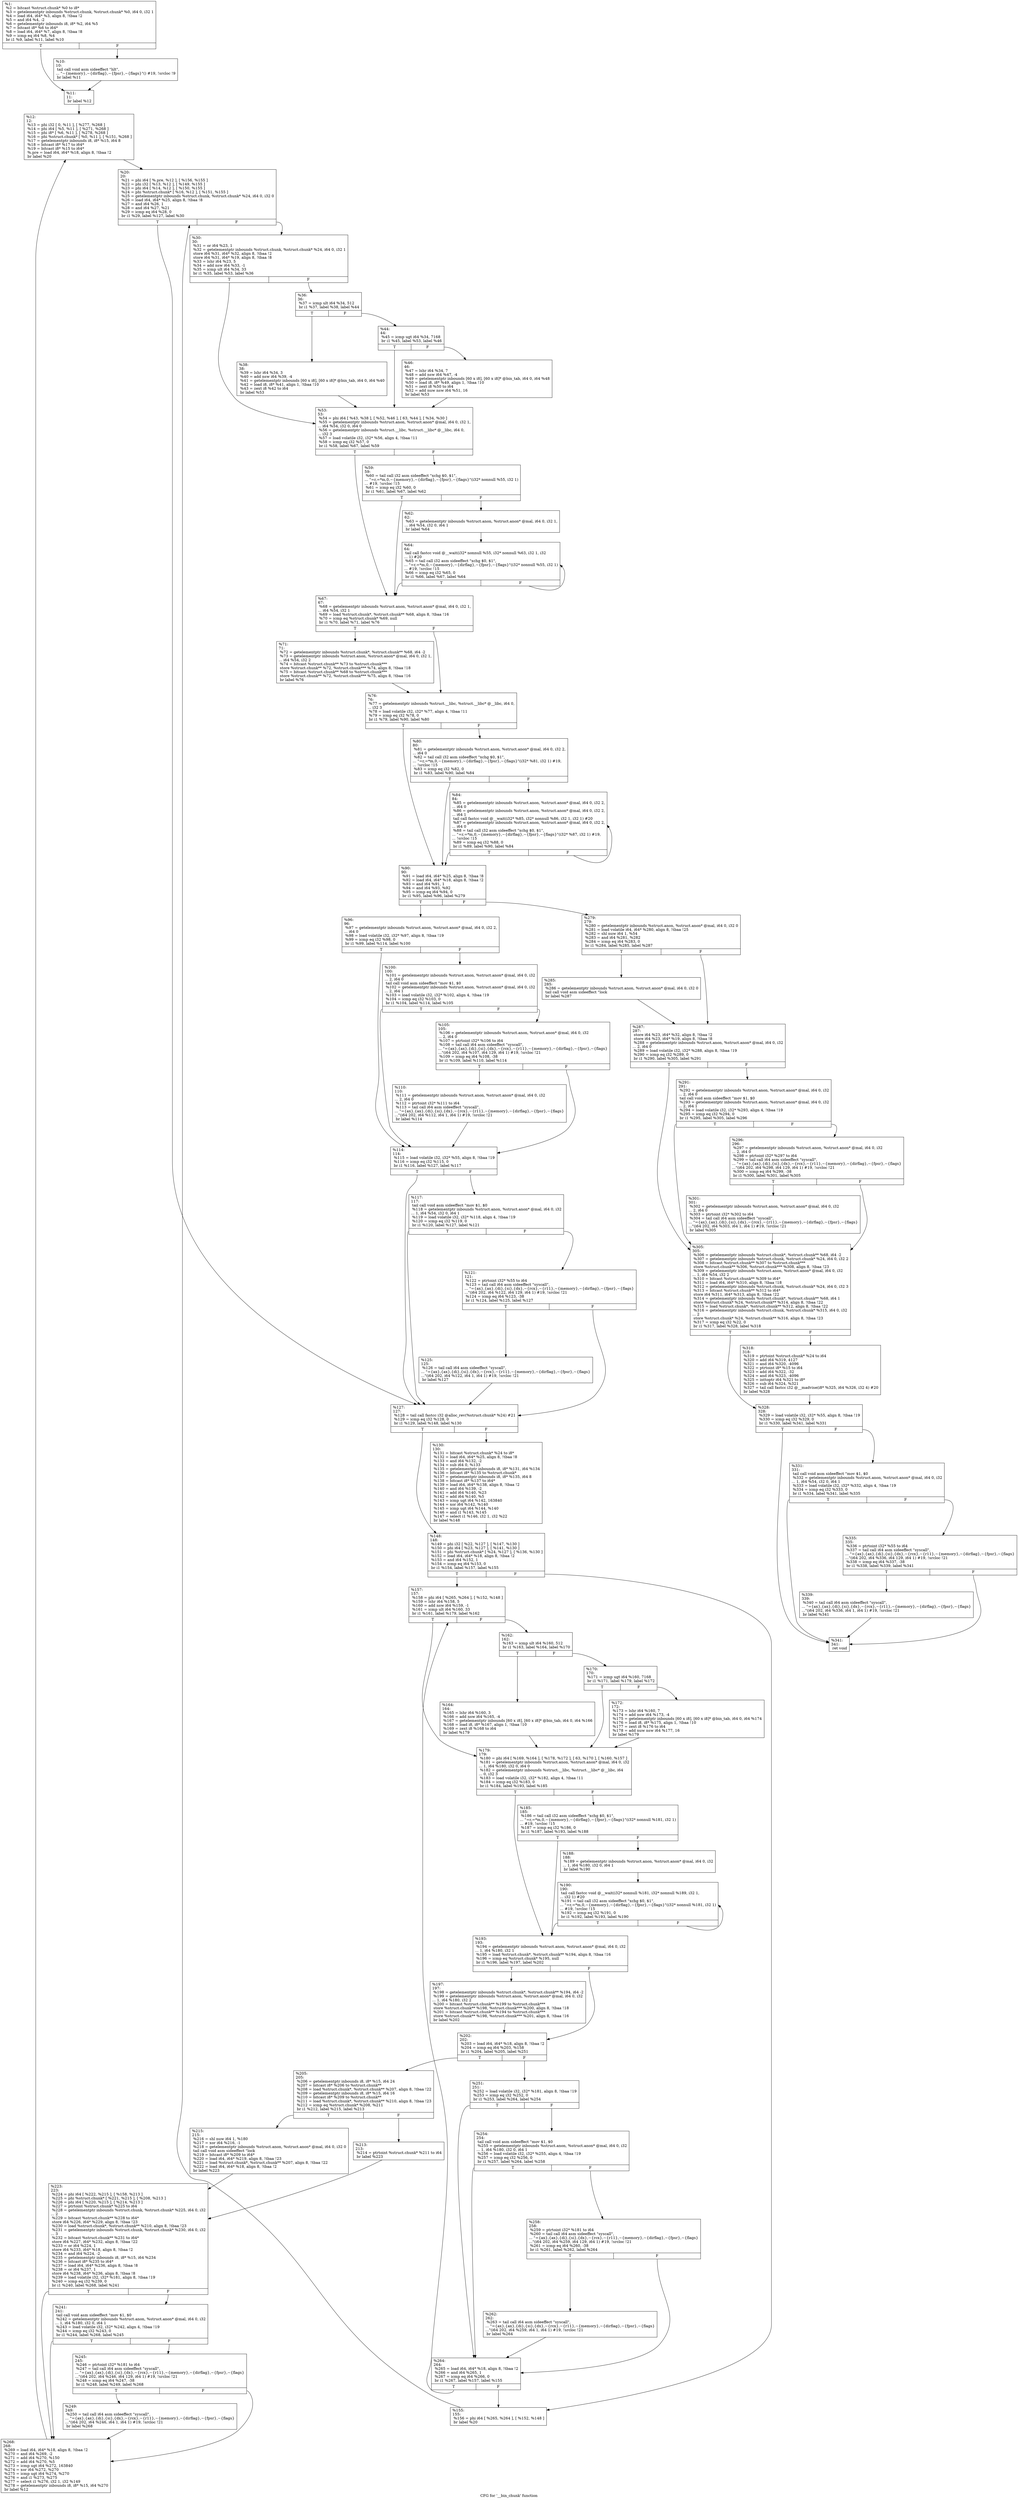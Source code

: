 digraph "CFG for '__bin_chunk' function" {
	label="CFG for '__bin_chunk' function";

	Node0x27e3b00 [shape=record,label="{%1:\l  %2 = bitcast %struct.chunk* %0 to i8*\l  %3 = getelementptr inbounds %struct.chunk, %struct.chunk* %0, i64 0, i32 1\l  %4 = load i64, i64* %3, align 8, !tbaa !2\l  %5 = and i64 %4, -2\l  %6 = getelementptr inbounds i8, i8* %2, i64 %5\l  %7 = bitcast i8* %6 to i64*\l  %8 = load i64, i64* %7, align 8, !tbaa !8\l  %9 = icmp eq i64 %8, %4\l  br i1 %9, label %11, label %10\l|{<s0>T|<s1>F}}"];
	Node0x27e3b00:s0 -> Node0x27e3de0;
	Node0x27e3b00:s1 -> Node0x27e3d90;
	Node0x27e3d90 [shape=record,label="{%10:\l10:                                               \l  tail call void asm sideeffect \"hlt\",\l... \"~\{memory\},~\{dirflag\},~\{fpsr\},~\{flags\}\"() #19, !srcloc !9\l  br label %11\l}"];
	Node0x27e3d90 -> Node0x27e3de0;
	Node0x27e3de0 [shape=record,label="{%11:\l11:                                               \l  br label %12\l}"];
	Node0x27e3de0 -> Node0x27e3e30;
	Node0x27e3e30 [shape=record,label="{%12:\l12:                                               \l  %13 = phi i32 [ 0, %11 ], [ %277, %268 ]\l  %14 = phi i64 [ %5, %11 ], [ %271, %268 ]\l  %15 = phi i8* [ %6, %11 ], [ %278, %268 ]\l  %16 = phi %struct.chunk* [ %0, %11 ], [ %151, %268 ]\l  %17 = getelementptr inbounds i8, i8* %15, i64 8\l  %18 = bitcast i8* %17 to i64*\l  %19 = bitcast i8* %15 to i64*\l  %.pre = load i64, i64* %18, align 8, !tbaa !2\l  br label %20\l}"];
	Node0x27e3e30 -> Node0x27e3e80;
	Node0x27e3e80 [shape=record,label="{%20:\l20:                                               \l  %21 = phi i64 [ %.pre, %12 ], [ %156, %155 ]\l  %22 = phi i32 [ %13, %12 ], [ %149, %155 ]\l  %23 = phi i64 [ %14, %12 ], [ %150, %155 ]\l  %24 = phi %struct.chunk* [ %16, %12 ], [ %151, %155 ]\l  %25 = getelementptr inbounds %struct.chunk, %struct.chunk* %24, i64 0, i32 0\l  %26 = load i64, i64* %25, align 8, !tbaa !8\l  %27 = and i64 %26, 1\l  %28 = and i64 %27, %21\l  %29 = icmp eq i64 %28, 0\l  br i1 %29, label %127, label %30\l|{<s0>T|<s1>F}}"];
	Node0x27e3e80:s0 -> Node0x27e4600;
	Node0x27e3e80:s1 -> Node0x27e3ed0;
	Node0x27e3ed0 [shape=record,label="{%30:\l30:                                               \l  %31 = or i64 %23, 1\l  %32 = getelementptr inbounds %struct.chunk, %struct.chunk* %24, i64 0, i32 1\l  store i64 %31, i64* %32, align 8, !tbaa !2\l  store i64 %31, i64* %19, align 8, !tbaa !8\l  %33 = lshr i64 %23, 5\l  %34 = add nsw i64 %33, -1\l  %35 = icmp ult i64 %34, 33\l  br i1 %35, label %53, label %36\l|{<s0>T|<s1>F}}"];
	Node0x27e3ed0:s0 -> Node0x27e4060;
	Node0x27e3ed0:s1 -> Node0x27e3f20;
	Node0x27e3f20 [shape=record,label="{%36:\l36:                                               \l  %37 = icmp ult i64 %34, 512\l  br i1 %37, label %38, label %44\l|{<s0>T|<s1>F}}"];
	Node0x27e3f20:s0 -> Node0x27e3f70;
	Node0x27e3f20:s1 -> Node0x27e3fc0;
	Node0x27e3f70 [shape=record,label="{%38:\l38:                                               \l  %39 = lshr i64 %34, 3\l  %40 = add nsw i64 %39, -4\l  %41 = getelementptr inbounds [60 x i8], [60 x i8]* @bin_tab, i64 0, i64 %40\l  %42 = load i8, i8* %41, align 1, !tbaa !10\l  %43 = zext i8 %42 to i64\l  br label %53\l}"];
	Node0x27e3f70 -> Node0x27e4060;
	Node0x27e3fc0 [shape=record,label="{%44:\l44:                                               \l  %45 = icmp ugt i64 %34, 7168\l  br i1 %45, label %53, label %46\l|{<s0>T|<s1>F}}"];
	Node0x27e3fc0:s0 -> Node0x27e4060;
	Node0x27e3fc0:s1 -> Node0x27e4010;
	Node0x27e4010 [shape=record,label="{%46:\l46:                                               \l  %47 = lshr i64 %34, 7\l  %48 = add nsw i64 %47, -4\l  %49 = getelementptr inbounds [60 x i8], [60 x i8]* @bin_tab, i64 0, i64 %48\l  %50 = load i8, i8* %49, align 1, !tbaa !10\l  %51 = zext i8 %50 to i64\l  %52 = add nuw nsw i64 %51, 16\l  br label %53\l}"];
	Node0x27e4010 -> Node0x27e4060;
	Node0x27e4060 [shape=record,label="{%53:\l53:                                               \l  %54 = phi i64 [ %43, %38 ], [ %52, %46 ], [ 63, %44 ], [ %34, %30 ]\l  %55 = getelementptr inbounds %struct.anon, %struct.anon* @mal, i64 0, i32 1,\l... i64 %54, i32 0, i64 0\l  %56 = getelementptr inbounds %struct.__libc, %struct.__libc* @__libc, i64 0,\l... i32 3\l  %57 = load volatile i32, i32* %56, align 4, !tbaa !11\l  %58 = icmp eq i32 %57, 0\l  br i1 %58, label %67, label %59\l|{<s0>T|<s1>F}}"];
	Node0x27e4060:s0 -> Node0x27e41a0;
	Node0x27e4060:s1 -> Node0x27e40b0;
	Node0x27e40b0 [shape=record,label="{%59:\l59:                                               \l  %60 = tail call i32 asm sideeffect \"xchg $0, $1\",\l... \"=r,=*m,0,~\{memory\},~\{dirflag\},~\{fpsr\},~\{flags\}\"(i32* nonnull %55, i32 1)\l... #19, !srcloc !15\l  %61 = icmp eq i32 %60, 0\l  br i1 %61, label %67, label %62\l|{<s0>T|<s1>F}}"];
	Node0x27e40b0:s0 -> Node0x27e41a0;
	Node0x27e40b0:s1 -> Node0x27e4100;
	Node0x27e4100 [shape=record,label="{%62:\l62:                                               \l  %63 = getelementptr inbounds %struct.anon, %struct.anon* @mal, i64 0, i32 1,\l... i64 %54, i32 0, i64 1\l  br label %64\l}"];
	Node0x27e4100 -> Node0x27e4150;
	Node0x27e4150 [shape=record,label="{%64:\l64:                                               \l  tail call fastcc void @__wait(i32* nonnull %55, i32* nonnull %63, i32 1, i32\l... 1) #20\l  %65 = tail call i32 asm sideeffect \"xchg $0, $1\",\l... \"=r,=*m,0,~\{memory\},~\{dirflag\},~\{fpsr\},~\{flags\}\"(i32* nonnull %55, i32 1)\l... #19, !srcloc !15\l  %66 = icmp eq i32 %65, 0\l  br i1 %66, label %67, label %64\l|{<s0>T|<s1>F}}"];
	Node0x27e4150:s0 -> Node0x27e41a0;
	Node0x27e4150:s1 -> Node0x27e4150;
	Node0x27e41a0 [shape=record,label="{%67:\l67:                                               \l  %68 = getelementptr inbounds %struct.anon, %struct.anon* @mal, i64 0, i32 1,\l... i64 %54, i32 1\l  %69 = load %struct.chunk*, %struct.chunk** %68, align 8, !tbaa !16\l  %70 = icmp eq %struct.chunk* %69, null\l  br i1 %70, label %71, label %76\l|{<s0>T|<s1>F}}"];
	Node0x27e41a0:s0 -> Node0x27e41f0;
	Node0x27e41a0:s1 -> Node0x27e4240;
	Node0x27e41f0 [shape=record,label="{%71:\l71:                                               \l  %72 = getelementptr inbounds %struct.chunk*, %struct.chunk** %68, i64 -2\l  %73 = getelementptr inbounds %struct.anon, %struct.anon* @mal, i64 0, i32 1,\l... i64 %54, i32 2\l  %74 = bitcast %struct.chunk** %73 to %struct.chunk***\l  store %struct.chunk** %72, %struct.chunk*** %74, align 8, !tbaa !18\l  %75 = bitcast %struct.chunk** %68 to %struct.chunk***\l  store %struct.chunk** %72, %struct.chunk*** %75, align 8, !tbaa !16\l  br label %76\l}"];
	Node0x27e41f0 -> Node0x27e4240;
	Node0x27e4240 [shape=record,label="{%76:\l76:                                               \l  %77 = getelementptr inbounds %struct.__libc, %struct.__libc* @__libc, i64 0,\l... i32 3\l  %78 = load volatile i32, i32* %77, align 4, !tbaa !11\l  %79 = icmp eq i32 %78, 0\l  br i1 %79, label %90, label %80\l|{<s0>T|<s1>F}}"];
	Node0x27e4240:s0 -> Node0x27e4330;
	Node0x27e4240:s1 -> Node0x27e4290;
	Node0x27e4290 [shape=record,label="{%80:\l80:                                               \l  %81 = getelementptr inbounds %struct.anon, %struct.anon* @mal, i64 0, i32 2,\l... i64 0\l  %82 = tail call i32 asm sideeffect \"xchg $0, $1\",\l... \"=r,=*m,0,~\{memory\},~\{dirflag\},~\{fpsr\},~\{flags\}\"(i32* %81, i32 1) #19,\l... !srcloc !15\l  %83 = icmp eq i32 %82, 0\l  br i1 %83, label %90, label %84\l|{<s0>T|<s1>F}}"];
	Node0x27e4290:s0 -> Node0x27e4330;
	Node0x27e4290:s1 -> Node0x27e42e0;
	Node0x27e42e0 [shape=record,label="{%84:\l84:                                               \l  %85 = getelementptr inbounds %struct.anon, %struct.anon* @mal, i64 0, i32 2,\l... i64 0\l  %86 = getelementptr inbounds %struct.anon, %struct.anon* @mal, i64 0, i32 2,\l... i64 1\l  tail call fastcc void @__wait(i32* %85, i32* nonnull %86, i32 1, i32 1) #20\l  %87 = getelementptr inbounds %struct.anon, %struct.anon* @mal, i64 0, i32 2,\l... i64 0\l  %88 = tail call i32 asm sideeffect \"xchg $0, $1\",\l... \"=r,=*m,0,~\{memory\},~\{dirflag\},~\{fpsr\},~\{flags\}\"(i32* %87, i32 1) #19,\l... !srcloc !15\l  %89 = icmp eq i32 %88, 0\l  br i1 %89, label %90, label %84\l|{<s0>T|<s1>F}}"];
	Node0x27e42e0:s0 -> Node0x27e4330;
	Node0x27e42e0:s1 -> Node0x27e42e0;
	Node0x27e4330 [shape=record,label="{%90:\l90:                                               \l  %91 = load i64, i64* %25, align 8, !tbaa !8\l  %92 = load i64, i64* %18, align 8, !tbaa !2\l  %93 = and i64 %91, 1\l  %94 = and i64 %93, %92\l  %95 = icmp eq i64 %94, 0\l  br i1 %95, label %96, label %279\l|{<s0>T|<s1>F}}"];
	Node0x27e4330:s0 -> Node0x27e4380;
	Node0x27e4330:s1 -> Node0x27e4f10;
	Node0x27e4380 [shape=record,label="{%96:\l96:                                               \l  %97 = getelementptr inbounds %struct.anon, %struct.anon* @mal, i64 0, i32 2,\l... i64 0\l  %98 = load volatile i32, i32* %97, align 8, !tbaa !19\l  %99 = icmp eq i32 %98, 0\l  br i1 %99, label %114, label %100\l|{<s0>T|<s1>F}}"];
	Node0x27e4380:s0 -> Node0x27e44c0;
	Node0x27e4380:s1 -> Node0x27e43d0;
	Node0x27e43d0 [shape=record,label="{%100:\l100:                                              \l  %101 = getelementptr inbounds %struct.anon, %struct.anon* @mal, i64 0, i32\l... 2, i64 0\l  tail call void asm sideeffect \"mov $1, $0 \l  %102 = getelementptr inbounds %struct.anon, %struct.anon* @mal, i64 0, i32\l... 2, i64 1\l  %103 = load volatile i32, i32* %102, align 4, !tbaa !19\l  %104 = icmp eq i32 %103, 0\l  br i1 %104, label %114, label %105\l|{<s0>T|<s1>F}}"];
	Node0x27e43d0:s0 -> Node0x27e44c0;
	Node0x27e43d0:s1 -> Node0x27e4420;
	Node0x27e4420 [shape=record,label="{%105:\l105:                                              \l  %106 = getelementptr inbounds %struct.anon, %struct.anon* @mal, i64 0, i32\l... 2, i64 0\l  %107 = ptrtoint i32* %106 to i64\l  %108 = tail call i64 asm sideeffect \"syscall\",\l... \"=\{ax\},\{ax\},\{di\},\{si\},\{dx\},~\{rcx\},~\{r11\},~\{memory\},~\{dirflag\},~\{fpsr\},~\{flags\}\l...\"(i64 202, i64 %107, i64 129, i64 1) #19, !srcloc !21\l  %109 = icmp eq i64 %108, -38\l  br i1 %109, label %110, label %114\l|{<s0>T|<s1>F}}"];
	Node0x27e4420:s0 -> Node0x27e4470;
	Node0x27e4420:s1 -> Node0x27e44c0;
	Node0x27e4470 [shape=record,label="{%110:\l110:                                              \l  %111 = getelementptr inbounds %struct.anon, %struct.anon* @mal, i64 0, i32\l... 2, i64 0\l  %112 = ptrtoint i32* %111 to i64\l  %113 = tail call i64 asm sideeffect \"syscall\",\l... \"=\{ax\},\{ax\},\{di\},\{si\},\{dx\},~\{rcx\},~\{r11\},~\{memory\},~\{dirflag\},~\{fpsr\},~\{flags\}\l...\"(i64 202, i64 %112, i64 1, i64 1) #19, !srcloc !21\l  br label %114\l}"];
	Node0x27e4470 -> Node0x27e44c0;
	Node0x27e44c0 [shape=record,label="{%114:\l114:                                              \l  %115 = load volatile i32, i32* %55, align 8, !tbaa !19\l  %116 = icmp eq i32 %115, 0\l  br i1 %116, label %127, label %117\l|{<s0>T|<s1>F}}"];
	Node0x27e44c0:s0 -> Node0x27e4600;
	Node0x27e44c0:s1 -> Node0x27e4510;
	Node0x27e4510 [shape=record,label="{%117:\l117:                                              \l  tail call void asm sideeffect \"mov $1, $0 \l  %118 = getelementptr inbounds %struct.anon, %struct.anon* @mal, i64 0, i32\l... 1, i64 %54, i32 0, i64 1\l  %119 = load volatile i32, i32* %118, align 4, !tbaa !19\l  %120 = icmp eq i32 %119, 0\l  br i1 %120, label %127, label %121\l|{<s0>T|<s1>F}}"];
	Node0x27e4510:s0 -> Node0x27e4600;
	Node0x27e4510:s1 -> Node0x27e4560;
	Node0x27e4560 [shape=record,label="{%121:\l121:                                              \l  %122 = ptrtoint i32* %55 to i64\l  %123 = tail call i64 asm sideeffect \"syscall\",\l... \"=\{ax\},\{ax\},\{di\},\{si\},\{dx\},~\{rcx\},~\{r11\},~\{memory\},~\{dirflag\},~\{fpsr\},~\{flags\}\l...\"(i64 202, i64 %122, i64 129, i64 1) #19, !srcloc !21\l  %124 = icmp eq i64 %123, -38\l  br i1 %124, label %125, label %127\l|{<s0>T|<s1>F}}"];
	Node0x27e4560:s0 -> Node0x27e45b0;
	Node0x27e4560:s1 -> Node0x27e4600;
	Node0x27e45b0 [shape=record,label="{%125:\l125:                                              \l  %126 = tail call i64 asm sideeffect \"syscall\",\l... \"=\{ax\},\{ax\},\{di\},\{si\},\{dx\},~\{rcx\},~\{r11\},~\{memory\},~\{dirflag\},~\{fpsr\},~\{flags\}\l...\"(i64 202, i64 %122, i64 1, i64 1) #19, !srcloc !21\l  br label %127\l}"];
	Node0x27e45b0 -> Node0x27e4600;
	Node0x27e4600 [shape=record,label="{%127:\l127:                                              \l  %128 = tail call fastcc i32 @alloc_rev(%struct.chunk* %24) #21\l  %129 = icmp eq i32 %128, 0\l  br i1 %129, label %148, label %130\l|{<s0>T|<s1>F}}"];
	Node0x27e4600:s0 -> Node0x27e46a0;
	Node0x27e4600:s1 -> Node0x27e4650;
	Node0x27e4650 [shape=record,label="{%130:\l130:                                              \l  %131 = bitcast %struct.chunk* %24 to i8*\l  %132 = load i64, i64* %25, align 8, !tbaa !8\l  %133 = and i64 %132, -2\l  %134 = sub i64 0, %133\l  %135 = getelementptr inbounds i8, i8* %131, i64 %134\l  %136 = bitcast i8* %135 to %struct.chunk*\l  %137 = getelementptr inbounds i8, i8* %135, i64 8\l  %138 = bitcast i8* %137 to i64*\l  %139 = load i64, i64* %138, align 8, !tbaa !2\l  %140 = and i64 %139, -2\l  %141 = add i64 %140, %23\l  %142 = add i64 %140, %5\l  %143 = icmp ugt i64 %142, 163840\l  %144 = xor i64 %142, %140\l  %145 = icmp ugt i64 %144, %140\l  %146 = and i1 %143, %145\l  %147 = select i1 %146, i32 1, i32 %22\l  br label %148\l}"];
	Node0x27e4650 -> Node0x27e46a0;
	Node0x27e46a0 [shape=record,label="{%148:\l148:                                              \l  %149 = phi i32 [ %22, %127 ], [ %147, %130 ]\l  %150 = phi i64 [ %23, %127 ], [ %141, %130 ]\l  %151 = phi %struct.chunk* [ %24, %127 ], [ %136, %130 ]\l  %152 = load i64, i64* %18, align 8, !tbaa !2\l  %153 = and i64 %152, 1\l  %154 = icmp eq i64 %153, 0\l  br i1 %154, label %157, label %155\l|{<s0>T|<s1>F}}"];
	Node0x27e46a0:s0 -> Node0x27e4740;
	Node0x27e46a0:s1 -> Node0x27e46f0;
	Node0x27e46f0 [shape=record,label="{%155:\l155:                                              \l  %156 = phi i64 [ %265, %264 ], [ %152, %148 ]\l  br label %20\l}"];
	Node0x27e46f0 -> Node0x27e3e80;
	Node0x27e4740 [shape=record,label="{%157:\l157:                                              \l  %158 = phi i64 [ %265, %264 ], [ %152, %148 ]\l  %159 = lshr i64 %158, 5\l  %160 = add nsw i64 %159, -1\l  %161 = icmp ult i64 %160, 33\l  br i1 %161, label %179, label %162\l|{<s0>T|<s1>F}}"];
	Node0x27e4740:s0 -> Node0x27e48d0;
	Node0x27e4740:s1 -> Node0x27e4790;
	Node0x27e4790 [shape=record,label="{%162:\l162:                                              \l  %163 = icmp ult i64 %160, 512\l  br i1 %163, label %164, label %170\l|{<s0>T|<s1>F}}"];
	Node0x27e4790:s0 -> Node0x27e47e0;
	Node0x27e4790:s1 -> Node0x27e4830;
	Node0x27e47e0 [shape=record,label="{%164:\l164:                                              \l  %165 = lshr i64 %160, 3\l  %166 = add nsw i64 %165, -4\l  %167 = getelementptr inbounds [60 x i8], [60 x i8]* @bin_tab, i64 0, i64 %166\l  %168 = load i8, i8* %167, align 1, !tbaa !10\l  %169 = zext i8 %168 to i64\l  br label %179\l}"];
	Node0x27e47e0 -> Node0x27e48d0;
	Node0x27e4830 [shape=record,label="{%170:\l170:                                              \l  %171 = icmp ugt i64 %160, 7168\l  br i1 %171, label %179, label %172\l|{<s0>T|<s1>F}}"];
	Node0x27e4830:s0 -> Node0x27e48d0;
	Node0x27e4830:s1 -> Node0x27e4880;
	Node0x27e4880 [shape=record,label="{%172:\l172:                                              \l  %173 = lshr i64 %160, 7\l  %174 = add nsw i64 %173, -4\l  %175 = getelementptr inbounds [60 x i8], [60 x i8]* @bin_tab, i64 0, i64 %174\l  %176 = load i8, i8* %175, align 1, !tbaa !10\l  %177 = zext i8 %176 to i64\l  %178 = add nuw nsw i64 %177, 16\l  br label %179\l}"];
	Node0x27e4880 -> Node0x27e48d0;
	Node0x27e48d0 [shape=record,label="{%179:\l179:                                              \l  %180 = phi i64 [ %169, %164 ], [ %178, %172 ], [ 63, %170 ], [ %160, %157 ]\l  %181 = getelementptr inbounds %struct.anon, %struct.anon* @mal, i64 0, i32\l... 1, i64 %180, i32 0, i64 0\l  %182 = getelementptr inbounds %struct.__libc, %struct.__libc* @__libc, i64\l... 0, i32 3\l  %183 = load volatile i32, i32* %182, align 4, !tbaa !11\l  %184 = icmp eq i32 %183, 0\l  br i1 %184, label %193, label %185\l|{<s0>T|<s1>F}}"];
	Node0x27e48d0:s0 -> Node0x27e4a10;
	Node0x27e48d0:s1 -> Node0x27e4920;
	Node0x27e4920 [shape=record,label="{%185:\l185:                                              \l  %186 = tail call i32 asm sideeffect \"xchg $0, $1\",\l... \"=r,=*m,0,~\{memory\},~\{dirflag\},~\{fpsr\},~\{flags\}\"(i32* nonnull %181, i32 1)\l... #19, !srcloc !15\l  %187 = icmp eq i32 %186, 0\l  br i1 %187, label %193, label %188\l|{<s0>T|<s1>F}}"];
	Node0x27e4920:s0 -> Node0x27e4a10;
	Node0x27e4920:s1 -> Node0x27e4970;
	Node0x27e4970 [shape=record,label="{%188:\l188:                                              \l  %189 = getelementptr inbounds %struct.anon, %struct.anon* @mal, i64 0, i32\l... 1, i64 %180, i32 0, i64 1\l  br label %190\l}"];
	Node0x27e4970 -> Node0x27e49c0;
	Node0x27e49c0 [shape=record,label="{%190:\l190:                                              \l  tail call fastcc void @__wait(i32* nonnull %181, i32* nonnull %189, i32 1,\l... i32 1) #20\l  %191 = tail call i32 asm sideeffect \"xchg $0, $1\",\l... \"=r,=*m,0,~\{memory\},~\{dirflag\},~\{fpsr\},~\{flags\}\"(i32* nonnull %181, i32 1)\l... #19, !srcloc !15\l  %192 = icmp eq i32 %191, 0\l  br i1 %192, label %193, label %190\l|{<s0>T|<s1>F}}"];
	Node0x27e49c0:s0 -> Node0x27e4a10;
	Node0x27e49c0:s1 -> Node0x27e49c0;
	Node0x27e4a10 [shape=record,label="{%193:\l193:                                              \l  %194 = getelementptr inbounds %struct.anon, %struct.anon* @mal, i64 0, i32\l... 1, i64 %180, i32 1\l  %195 = load %struct.chunk*, %struct.chunk** %194, align 8, !tbaa !16\l  %196 = icmp eq %struct.chunk* %195, null\l  br i1 %196, label %197, label %202\l|{<s0>T|<s1>F}}"];
	Node0x27e4a10:s0 -> Node0x27e4a60;
	Node0x27e4a10:s1 -> Node0x27e4ab0;
	Node0x27e4a60 [shape=record,label="{%197:\l197:                                              \l  %198 = getelementptr inbounds %struct.chunk*, %struct.chunk** %194, i64 -2\l  %199 = getelementptr inbounds %struct.anon, %struct.anon* @mal, i64 0, i32\l... 1, i64 %180, i32 2\l  %200 = bitcast %struct.chunk** %199 to %struct.chunk***\l  store %struct.chunk** %198, %struct.chunk*** %200, align 8, !tbaa !18\l  %201 = bitcast %struct.chunk** %194 to %struct.chunk***\l  store %struct.chunk** %198, %struct.chunk*** %201, align 8, !tbaa !16\l  br label %202\l}"];
	Node0x27e4a60 -> Node0x27e4ab0;
	Node0x27e4ab0 [shape=record,label="{%202:\l202:                                              \l  %203 = load i64, i64* %18, align 8, !tbaa !2\l  %204 = icmp eq i64 %203, %158\l  br i1 %204, label %205, label %251\l|{<s0>T|<s1>F}}"];
	Node0x27e4ab0:s0 -> Node0x27e4b00;
	Node0x27e4ab0:s1 -> Node0x27e4d30;
	Node0x27e4b00 [shape=record,label="{%205:\l205:                                              \l  %206 = getelementptr inbounds i8, i8* %15, i64 24\l  %207 = bitcast i8* %206 to %struct.chunk**\l  %208 = load %struct.chunk*, %struct.chunk** %207, align 8, !tbaa !22\l  %209 = getelementptr inbounds i8, i8* %15, i64 16\l  %210 = bitcast i8* %209 to %struct.chunk**\l  %211 = load %struct.chunk*, %struct.chunk** %210, align 8, !tbaa !23\l  %212 = icmp eq %struct.chunk* %208, %211\l  br i1 %212, label %215, label %213\l|{<s0>T|<s1>F}}"];
	Node0x27e4b00:s0 -> Node0x27e4ba0;
	Node0x27e4b00:s1 -> Node0x27e4b50;
	Node0x27e4b50 [shape=record,label="{%213:\l213:                                              \l  %214 = ptrtoint %struct.chunk* %211 to i64\l  br label %223\l}"];
	Node0x27e4b50 -> Node0x27e4bf0;
	Node0x27e4ba0 [shape=record,label="{%215:\l215:                                              \l  %216 = shl nuw i64 1, %180\l  %217 = xor i64 %216, -1\l  %218 = getelementptr inbounds %struct.anon, %struct.anon* @mal, i64 0, i32 0\l  tail call void asm sideeffect \"lock \l  %219 = bitcast i8* %209 to i64*\l  %220 = load i64, i64* %219, align 8, !tbaa !23\l  %221 = load %struct.chunk*, %struct.chunk** %207, align 8, !tbaa !22\l  %222 = load i64, i64* %18, align 8, !tbaa !2\l  br label %223\l}"];
	Node0x27e4ba0 -> Node0x27e4bf0;
	Node0x27e4bf0 [shape=record,label="{%223:\l223:                                              \l  %224 = phi i64 [ %222, %215 ], [ %158, %213 ]\l  %225 = phi %struct.chunk* [ %221, %215 ], [ %208, %213 ]\l  %226 = phi i64 [ %220, %215 ], [ %214, %213 ]\l  %227 = ptrtoint %struct.chunk* %225 to i64\l  %228 = getelementptr inbounds %struct.chunk, %struct.chunk* %225, i64 0, i32\l... 2\l  %229 = bitcast %struct.chunk** %228 to i64*\l  store i64 %226, i64* %229, align 8, !tbaa !23\l  %230 = load %struct.chunk*, %struct.chunk** %210, align 8, !tbaa !23\l  %231 = getelementptr inbounds %struct.chunk, %struct.chunk* %230, i64 0, i32\l... 3\l  %232 = bitcast %struct.chunk** %231 to i64*\l  store i64 %227, i64* %232, align 8, !tbaa !22\l  %233 = or i64 %224, 1\l  store i64 %233, i64* %18, align 8, !tbaa !2\l  %234 = and i64 %224, -2\l  %235 = getelementptr inbounds i8, i8* %15, i64 %234\l  %236 = bitcast i8* %235 to i64*\l  %237 = load i64, i64* %236, align 8, !tbaa !8\l  %238 = or i64 %237, 1\l  store i64 %238, i64* %236, align 8, !tbaa !8\l  %239 = load volatile i32, i32* %181, align 8, !tbaa !19\l  %240 = icmp eq i32 %239, 0\l  br i1 %240, label %268, label %241\l|{<s0>T|<s1>F}}"];
	Node0x27e4bf0:s0 -> Node0x27e4ec0;
	Node0x27e4bf0:s1 -> Node0x27e4c40;
	Node0x27e4c40 [shape=record,label="{%241:\l241:                                              \l  tail call void asm sideeffect \"mov $1, $0 \l  %242 = getelementptr inbounds %struct.anon, %struct.anon* @mal, i64 0, i32\l... 1, i64 %180, i32 0, i64 1\l  %243 = load volatile i32, i32* %242, align 4, !tbaa !19\l  %244 = icmp eq i32 %243, 0\l  br i1 %244, label %268, label %245\l|{<s0>T|<s1>F}}"];
	Node0x27e4c40:s0 -> Node0x27e4ec0;
	Node0x27e4c40:s1 -> Node0x27e4c90;
	Node0x27e4c90 [shape=record,label="{%245:\l245:                                              \l  %246 = ptrtoint i32* %181 to i64\l  %247 = tail call i64 asm sideeffect \"syscall\",\l... \"=\{ax\},\{ax\},\{di\},\{si\},\{dx\},~\{rcx\},~\{r11\},~\{memory\},~\{dirflag\},~\{fpsr\},~\{flags\}\l...\"(i64 202, i64 %246, i64 129, i64 1) #19, !srcloc !21\l  %248 = icmp eq i64 %247, -38\l  br i1 %248, label %249, label %268\l|{<s0>T|<s1>F}}"];
	Node0x27e4c90:s0 -> Node0x27e4ce0;
	Node0x27e4c90:s1 -> Node0x27e4ec0;
	Node0x27e4ce0 [shape=record,label="{%249:\l249:                                              \l  %250 = tail call i64 asm sideeffect \"syscall\",\l... \"=\{ax\},\{ax\},\{di\},\{si\},\{dx\},~\{rcx\},~\{r11\},~\{memory\},~\{dirflag\},~\{fpsr\},~\{flags\}\l...\"(i64 202, i64 %246, i64 1, i64 1) #19, !srcloc !21\l  br label %268\l}"];
	Node0x27e4ce0 -> Node0x27e4ec0;
	Node0x27e4d30 [shape=record,label="{%251:\l251:                                              \l  %252 = load volatile i32, i32* %181, align 8, !tbaa !19\l  %253 = icmp eq i32 %252, 0\l  br i1 %253, label %264, label %254\l|{<s0>T|<s1>F}}"];
	Node0x27e4d30:s0 -> Node0x27e4e70;
	Node0x27e4d30:s1 -> Node0x27e4d80;
	Node0x27e4d80 [shape=record,label="{%254:\l254:                                              \l  tail call void asm sideeffect \"mov $1, $0 \l  %255 = getelementptr inbounds %struct.anon, %struct.anon* @mal, i64 0, i32\l... 1, i64 %180, i32 0, i64 1\l  %256 = load volatile i32, i32* %255, align 4, !tbaa !19\l  %257 = icmp eq i32 %256, 0\l  br i1 %257, label %264, label %258\l|{<s0>T|<s1>F}}"];
	Node0x27e4d80:s0 -> Node0x27e4e70;
	Node0x27e4d80:s1 -> Node0x27e4dd0;
	Node0x27e4dd0 [shape=record,label="{%258:\l258:                                              \l  %259 = ptrtoint i32* %181 to i64\l  %260 = tail call i64 asm sideeffect \"syscall\",\l... \"=\{ax\},\{ax\},\{di\},\{si\},\{dx\},~\{rcx\},~\{r11\},~\{memory\},~\{dirflag\},~\{fpsr\},~\{flags\}\l...\"(i64 202, i64 %259, i64 129, i64 1) #19, !srcloc !21\l  %261 = icmp eq i64 %260, -38\l  br i1 %261, label %262, label %264\l|{<s0>T|<s1>F}}"];
	Node0x27e4dd0:s0 -> Node0x27e4e20;
	Node0x27e4dd0:s1 -> Node0x27e4e70;
	Node0x27e4e20 [shape=record,label="{%262:\l262:                                              \l  %263 = tail call i64 asm sideeffect \"syscall\",\l... \"=\{ax\},\{ax\},\{di\},\{si\},\{dx\},~\{rcx\},~\{r11\},~\{memory\},~\{dirflag\},~\{fpsr\},~\{flags\}\l...\"(i64 202, i64 %259, i64 1, i64 1) #19, !srcloc !21\l  br label %264\l}"];
	Node0x27e4e20 -> Node0x27e4e70;
	Node0x27e4e70 [shape=record,label="{%264:\l264:                                              \l  %265 = load i64, i64* %18, align 8, !tbaa !2\l  %266 = and i64 %265, 1\l  %267 = icmp eq i64 %266, 0\l  br i1 %267, label %157, label %155\l|{<s0>T|<s1>F}}"];
	Node0x27e4e70:s0 -> Node0x27e4740;
	Node0x27e4e70:s1 -> Node0x27e46f0;
	Node0x27e4ec0 [shape=record,label="{%268:\l268:                                              \l  %269 = load i64, i64* %18, align 8, !tbaa !2\l  %270 = and i64 %269, -2\l  %271 = add i64 %270, %150\l  %272 = add i64 %270, %5\l  %273 = icmp ugt i64 %272, 163840\l  %274 = xor i64 %272, %270\l  %275 = icmp ugt i64 %274, %270\l  %276 = and i1 %273, %275\l  %277 = select i1 %276, i32 1, i32 %149\l  %278 = getelementptr inbounds i8, i8* %15, i64 %270\l  br label %12\l}"];
	Node0x27e4ec0 -> Node0x27e3e30;
	Node0x27e4f10 [shape=record,label="{%279:\l279:                                              \l  %280 = getelementptr inbounds %struct.anon, %struct.anon* @mal, i64 0, i32 0\l  %281 = load volatile i64, i64* %280, align 8, !tbaa !25\l  %282 = shl nuw i64 1, %54\l  %283 = and i64 %281, %282\l  %284 = icmp eq i64 %283, 0\l  br i1 %284, label %285, label %287\l|{<s0>T|<s1>F}}"];
	Node0x27e4f10:s0 -> Node0x27e4f60;
	Node0x27e4f10:s1 -> Node0x27e4fb0;
	Node0x27e4f60 [shape=record,label="{%285:\l285:                                              \l  %286 = getelementptr inbounds %struct.anon, %struct.anon* @mal, i64 0, i32 0\l  tail call void asm sideeffect \"lock \l  br label %287\l}"];
	Node0x27e4f60 -> Node0x27e4fb0;
	Node0x27e4fb0 [shape=record,label="{%287:\l287:                                              \l  store i64 %23, i64* %32, align 8, !tbaa !2\l  store i64 %23, i64* %19, align 8, !tbaa !8\l  %288 = getelementptr inbounds %struct.anon, %struct.anon* @mal, i64 0, i32\l... 2, i64 0\l  %289 = load volatile i32, i32* %288, align 8, !tbaa !19\l  %290 = icmp eq i32 %289, 0\l  br i1 %290, label %305, label %291\l|{<s0>T|<s1>F}}"];
	Node0x27e4fb0:s0 -> Node0x27e50f0;
	Node0x27e4fb0:s1 -> Node0x27e5000;
	Node0x27e5000 [shape=record,label="{%291:\l291:                                              \l  %292 = getelementptr inbounds %struct.anon, %struct.anon* @mal, i64 0, i32\l... 2, i64 0\l  tail call void asm sideeffect \"mov $1, $0 \l  %293 = getelementptr inbounds %struct.anon, %struct.anon* @mal, i64 0, i32\l... 2, i64 1\l  %294 = load volatile i32, i32* %293, align 4, !tbaa !19\l  %295 = icmp eq i32 %294, 0\l  br i1 %295, label %305, label %296\l|{<s0>T|<s1>F}}"];
	Node0x27e5000:s0 -> Node0x27e50f0;
	Node0x27e5000:s1 -> Node0x27e5050;
	Node0x27e5050 [shape=record,label="{%296:\l296:                                              \l  %297 = getelementptr inbounds %struct.anon, %struct.anon* @mal, i64 0, i32\l... 2, i64 0\l  %298 = ptrtoint i32* %297 to i64\l  %299 = tail call i64 asm sideeffect \"syscall\",\l... \"=\{ax\},\{ax\},\{di\},\{si\},\{dx\},~\{rcx\},~\{r11\},~\{memory\},~\{dirflag\},~\{fpsr\},~\{flags\}\l...\"(i64 202, i64 %298, i64 129, i64 1) #19, !srcloc !21\l  %300 = icmp eq i64 %299, -38\l  br i1 %300, label %301, label %305\l|{<s0>T|<s1>F}}"];
	Node0x27e5050:s0 -> Node0x27e50a0;
	Node0x27e5050:s1 -> Node0x27e50f0;
	Node0x27e50a0 [shape=record,label="{%301:\l301:                                              \l  %302 = getelementptr inbounds %struct.anon, %struct.anon* @mal, i64 0, i32\l... 2, i64 0\l  %303 = ptrtoint i32* %302 to i64\l  %304 = tail call i64 asm sideeffect \"syscall\",\l... \"=\{ax\},\{ax\},\{di\},\{si\},\{dx\},~\{rcx\},~\{r11\},~\{memory\},~\{dirflag\},~\{fpsr\},~\{flags\}\l...\"(i64 202, i64 %303, i64 1, i64 1) #19, !srcloc !21\l  br label %305\l}"];
	Node0x27e50a0 -> Node0x27e50f0;
	Node0x27e50f0 [shape=record,label="{%305:\l305:                                              \l  %306 = getelementptr inbounds %struct.chunk*, %struct.chunk** %68, i64 -2\l  %307 = getelementptr inbounds %struct.chunk, %struct.chunk* %24, i64 0, i32 2\l  %308 = bitcast %struct.chunk** %307 to %struct.chunk***\l  store %struct.chunk** %306, %struct.chunk*** %308, align 8, !tbaa !23\l  %309 = getelementptr inbounds %struct.anon, %struct.anon* @mal, i64 0, i32\l... 1, i64 %54, i32 2\l  %310 = bitcast %struct.chunk** %309 to i64*\l  %311 = load i64, i64* %310, align 8, !tbaa !18\l  %312 = getelementptr inbounds %struct.chunk, %struct.chunk* %24, i64 0, i32 3\l  %313 = bitcast %struct.chunk** %312 to i64*\l  store i64 %311, i64* %313, align 8, !tbaa !22\l  %314 = getelementptr inbounds %struct.chunk*, %struct.chunk** %68, i64 1\l  store %struct.chunk* %24, %struct.chunk** %314, align 8, !tbaa !22\l  %315 = load %struct.chunk*, %struct.chunk** %312, align 8, !tbaa !22\l  %316 = getelementptr inbounds %struct.chunk, %struct.chunk* %315, i64 0, i32\l... 2\l  store %struct.chunk* %24, %struct.chunk** %316, align 8, !tbaa !23\l  %317 = icmp eq i32 %22, 0\l  br i1 %317, label %328, label %318\l|{<s0>T|<s1>F}}"];
	Node0x27e50f0:s0 -> Node0x27e5190;
	Node0x27e50f0:s1 -> Node0x27e5140;
	Node0x27e5140 [shape=record,label="{%318:\l318:                                              \l  %319 = ptrtoint %struct.chunk* %24 to i64\l  %320 = add i64 %319, 4127\l  %321 = and i64 %320, -4096\l  %322 = ptrtoint i8* %15 to i64\l  %323 = add i64 %322, -32\l  %324 = and i64 %323, -4096\l  %325 = inttoptr i64 %321 to i8*\l  %326 = sub i64 %324, %321\l  %327 = tail call fastcc i32 @__madvise(i8* %325, i64 %326, i32 4) #20\l  br label %328\l}"];
	Node0x27e5140 -> Node0x27e5190;
	Node0x27e5190 [shape=record,label="{%328:\l328:                                              \l  %329 = load volatile i32, i32* %55, align 8, !tbaa !19\l  %330 = icmp eq i32 %329, 0\l  br i1 %330, label %341, label %331\l|{<s0>T|<s1>F}}"];
	Node0x27e5190:s0 -> Node0x27e52d0;
	Node0x27e5190:s1 -> Node0x27e51e0;
	Node0x27e51e0 [shape=record,label="{%331:\l331:                                              \l  tail call void asm sideeffect \"mov $1, $0 \l  %332 = getelementptr inbounds %struct.anon, %struct.anon* @mal, i64 0, i32\l... 1, i64 %54, i32 0, i64 1\l  %333 = load volatile i32, i32* %332, align 4, !tbaa !19\l  %334 = icmp eq i32 %333, 0\l  br i1 %334, label %341, label %335\l|{<s0>T|<s1>F}}"];
	Node0x27e51e0:s0 -> Node0x27e52d0;
	Node0x27e51e0:s1 -> Node0x27e5230;
	Node0x27e5230 [shape=record,label="{%335:\l335:                                              \l  %336 = ptrtoint i32* %55 to i64\l  %337 = tail call i64 asm sideeffect \"syscall\",\l... \"=\{ax\},\{ax\},\{di\},\{si\},\{dx\},~\{rcx\},~\{r11\},~\{memory\},~\{dirflag\},~\{fpsr\},~\{flags\}\l...\"(i64 202, i64 %336, i64 129, i64 1) #19, !srcloc !21\l  %338 = icmp eq i64 %337, -38\l  br i1 %338, label %339, label %341\l|{<s0>T|<s1>F}}"];
	Node0x27e5230:s0 -> Node0x27e5280;
	Node0x27e5230:s1 -> Node0x27e52d0;
	Node0x27e5280 [shape=record,label="{%339:\l339:                                              \l  %340 = tail call i64 asm sideeffect \"syscall\",\l... \"=\{ax\},\{ax\},\{di\},\{si\},\{dx\},~\{rcx\},~\{r11\},~\{memory\},~\{dirflag\},~\{fpsr\},~\{flags\}\l...\"(i64 202, i64 %336, i64 1, i64 1) #19, !srcloc !21\l  br label %341\l}"];
	Node0x27e5280 -> Node0x27e52d0;
	Node0x27e52d0 [shape=record,label="{%341:\l341:                                              \l  ret void\l}"];
}
